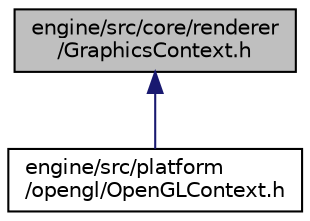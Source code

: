 digraph "engine/src/core/renderer/GraphicsContext.h"
{
 // LATEX_PDF_SIZE
  edge [fontname="Helvetica",fontsize="10",labelfontname="Helvetica",labelfontsize="10"];
  node [fontname="Helvetica",fontsize="10",shape=record];
  Node1 [label="engine/src/core/renderer\l/GraphicsContext.h",height=0.2,width=0.4,color="black", fillcolor="grey75", style="filled", fontcolor="black",tooltip="The Graphics context definition."];
  Node1 -> Node2 [dir="back",color="midnightblue",fontsize="10",style="solid",fontname="Helvetica"];
  Node2 [label="engine/src/platform\l/opengl/OpenGLContext.h",height=0.2,width=0.4,color="black", fillcolor="white", style="filled",URL="$OpenGLContext_8h_source.html",tooltip=" "];
}
